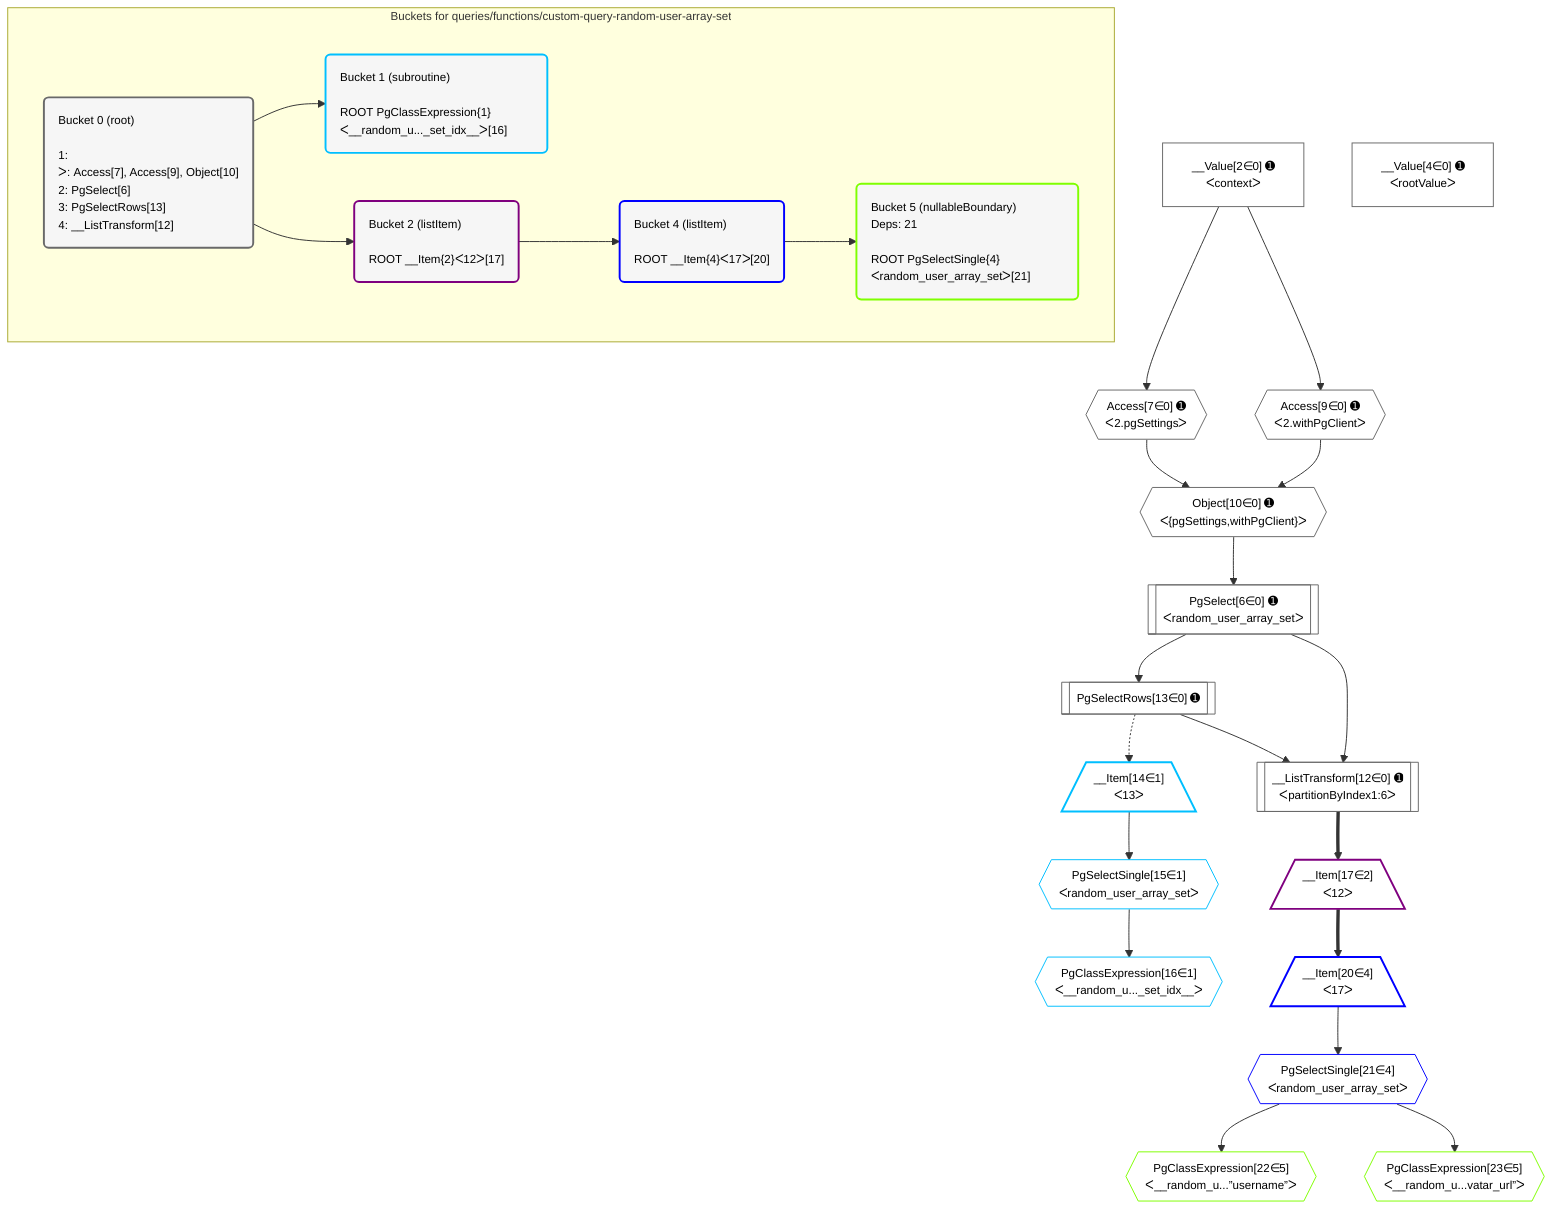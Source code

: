 %%{init: {'themeVariables': { 'fontSize': '12px'}}}%%
graph TD
    classDef path fill:#eee,stroke:#000,color:#000
    classDef plan fill:#fff,stroke-width:1px,color:#000
    classDef itemplan fill:#fff,stroke-width:2px,color:#000
    classDef unbatchedplan fill:#dff,stroke-width:1px,color:#000
    classDef sideeffectplan fill:#fcc,stroke-width:2px,color:#000
    classDef bucket fill:#f6f6f6,color:#000,stroke-width:2px,text-align:left

    subgraph "Buckets for queries/functions/custom-query-random-user-array-set"
    Bucket0("Bucket 0 (root)<br /><br />1: <br />ᐳ: Access[7], Access[9], Object[10]<br />2: PgSelect[6]<br />3: PgSelectRows[13]<br />4: __ListTransform[12]"):::bucket
    Bucket1("Bucket 1 (subroutine)<br /><br />ROOT PgClassExpression{1}ᐸ__random_u..._set_idx__ᐳ[16]"):::bucket
    Bucket2("Bucket 2 (listItem)<br /><br />ROOT __Item{2}ᐸ12ᐳ[17]"):::bucket
    Bucket4("Bucket 4 (listItem)<br /><br />ROOT __Item{4}ᐸ17ᐳ[20]"):::bucket
    Bucket5("Bucket 5 (nullableBoundary)<br />Deps: 21<br /><br />ROOT PgSelectSingle{4}ᐸrandom_user_array_setᐳ[21]"):::bucket
    end
    Bucket0 --> Bucket1 & Bucket2
    Bucket2 --> Bucket4
    Bucket4 --> Bucket5

    %% plan dependencies
    Object10{{"Object[10∈0] ➊<br />ᐸ{pgSettings,withPgClient}ᐳ"}}:::plan
    Access7{{"Access[7∈0] ➊<br />ᐸ2.pgSettingsᐳ"}}:::plan
    Access9{{"Access[9∈0] ➊<br />ᐸ2.withPgClientᐳ"}}:::plan
    Access7 & Access9 --> Object10
    __ListTransform12[["__ListTransform[12∈0] ➊<br />ᐸpartitionByIndex1:6ᐳ"]]:::plan
    PgSelectRows13[["PgSelectRows[13∈0] ➊"]]:::plan
    PgSelect6[["PgSelect[6∈0] ➊<br />ᐸrandom_user_array_setᐳ"]]:::plan
    PgSelectRows13 & PgSelect6 --> __ListTransform12
    Object10 --> PgSelect6
    __Value2["__Value[2∈0] ➊<br />ᐸcontextᐳ"]:::plan
    __Value2 --> Access7
    __Value2 --> Access9
    PgSelect6 --> PgSelectRows13
    __Value4["__Value[4∈0] ➊<br />ᐸrootValueᐳ"]:::plan
    __Item14[/"__Item[14∈1]<br />ᐸ13ᐳ"\]:::itemplan
    PgSelectRows13 -.-> __Item14
    PgSelectSingle15{{"PgSelectSingle[15∈1]<br />ᐸrandom_user_array_setᐳ"}}:::plan
    __Item14 --> PgSelectSingle15
    PgClassExpression16{{"PgClassExpression[16∈1]<br />ᐸ__random_u..._set_idx__ᐳ"}}:::plan
    PgSelectSingle15 --> PgClassExpression16
    __Item17[/"__Item[17∈2]<br />ᐸ12ᐳ"\]:::itemplan
    __ListTransform12 ==> __Item17
    __Item20[/"__Item[20∈4]<br />ᐸ17ᐳ"\]:::itemplan
    __Item17 ==> __Item20
    PgSelectSingle21{{"PgSelectSingle[21∈4]<br />ᐸrandom_user_array_setᐳ"}}:::plan
    __Item20 --> PgSelectSingle21
    PgClassExpression22{{"PgClassExpression[22∈5]<br />ᐸ__random_u...”username”ᐳ"}}:::plan
    PgSelectSingle21 --> PgClassExpression22
    PgClassExpression23{{"PgClassExpression[23∈5]<br />ᐸ__random_u...vatar_url”ᐳ"}}:::plan
    PgSelectSingle21 --> PgClassExpression23

    %% define steps
    classDef bucket0 stroke:#696969
    class Bucket0,__Value2,__Value4,PgSelect6,Access7,Access9,Object10,__ListTransform12,PgSelectRows13 bucket0
    classDef bucket1 stroke:#00bfff
    class Bucket1,__Item14,PgSelectSingle15,PgClassExpression16 bucket1
    classDef bucket2 stroke:#7f007f
    class Bucket2,__Item17 bucket2
    classDef bucket4 stroke:#0000ff
    class Bucket4,__Item20,PgSelectSingle21 bucket4
    classDef bucket5 stroke:#7fff00
    class Bucket5,PgClassExpression22,PgClassExpression23 bucket5